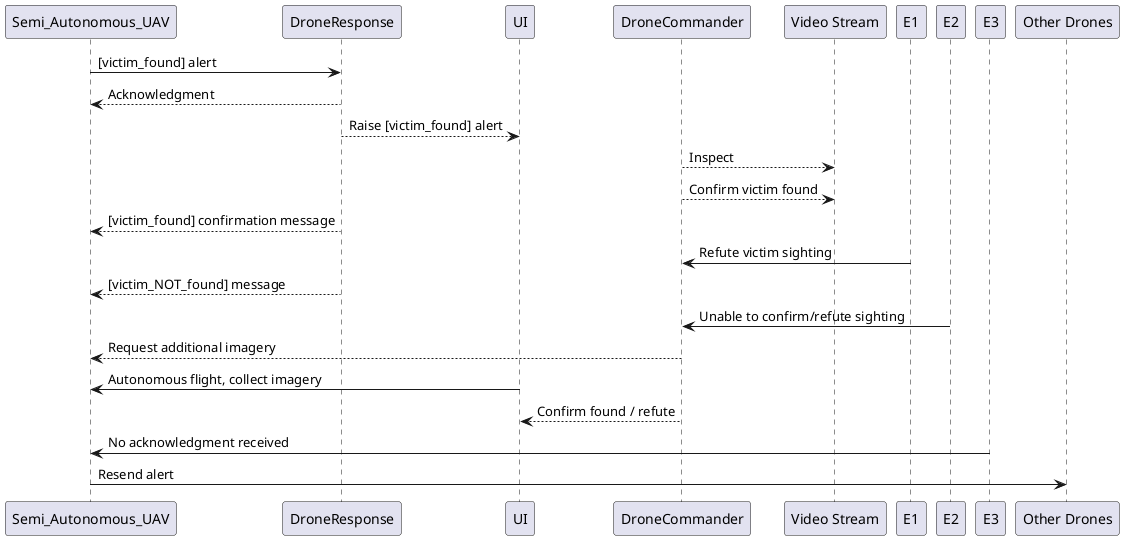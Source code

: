 @startuml "Victim Confirmation Sequence Diagram"
Semi_Autonomous_UAV -> DroneResponse: [victim_found] alert
DroneResponse --> Semi_Autonomous_UAV: Acknowledgment
DroneResponse --> "UI" : Raise [victim_found] alert
DroneCommander --> "Video Stream" : Inspect
DroneCommander --> "Video Stream" : Confirm victim found
DroneResponse --> Semi_Autonomous_UAV : [victim_found] confirmation message
"E1" -> DroneCommander : Refute victim sighting
DroneResponse --> Semi_Autonomous_UAV : [victim_NOT_found] message
"E2" -> DroneCommander : Unable to confirm/refute sighting
DroneCommander --> Semi_Autonomous_UAV : Request additional imagery
"UI" -> Semi_Autonomous_UAV : Autonomous flight, collect imagery
DroneCommander --> "UI" : Confirm found / refute
E3 -> Semi_Autonomous_UAV : No acknowledgment received
Semi_Autonomous_UAV -> "Other Drones" : Resend alert
@enduml
